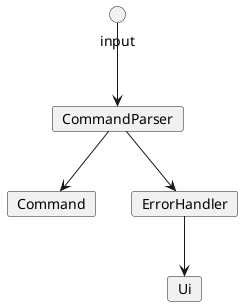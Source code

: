 @startuml
'https://plantuml.com/sequence-diagram

hide circle
skinparam classAttributeIconSize 0

card CommandParser

card Command

card Ui

card ErrorHandler

input --> CommandParser
CommandParser --> Command
CommandParser --> ErrorHandler
ErrorHandler -d-> Ui

@enduml